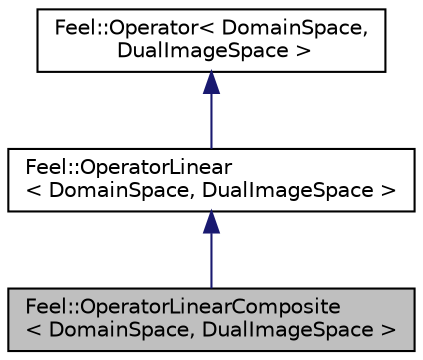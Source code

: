 digraph "Feel::OperatorLinearComposite&lt; DomainSpace, DualImageSpace &gt;"
{
 // LATEX_PDF_SIZE
  edge [fontname="Helvetica",fontsize="10",labelfontname="Helvetica",labelfontsize="10"];
  node [fontname="Helvetica",fontsize="10",shape=record];
  Node1 [label="Feel::OperatorLinearComposite\l\< DomainSpace, DualImageSpace \>",height=0.2,width=0.4,color="black", fillcolor="grey75", style="filled", fontcolor="black",tooltip=" "];
  Node2 -> Node1 [dir="back",color="midnightblue",fontsize="10",style="solid",fontname="Helvetica"];
  Node2 [label="Feel::OperatorLinear\l\< DomainSpace, DualImageSpace \>",height=0.2,width=0.4,color="black", fillcolor="white", style="filled",URL="$classFeel_1_1OperatorLinear.html",tooltip="Linear Operator between function spaces, represented by a matrix."];
  Node3 -> Node2 [dir="back",color="midnightblue",fontsize="10",style="solid",fontname="Helvetica"];
  Node3 [label="Feel::Operator\< DomainSpace,\l DualImageSpace \>",height=0.2,width=0.4,color="black", fillcolor="white", style="filled",URL="$classFeel_1_1Operator.html",tooltip="Operator between function spaces."];
}
